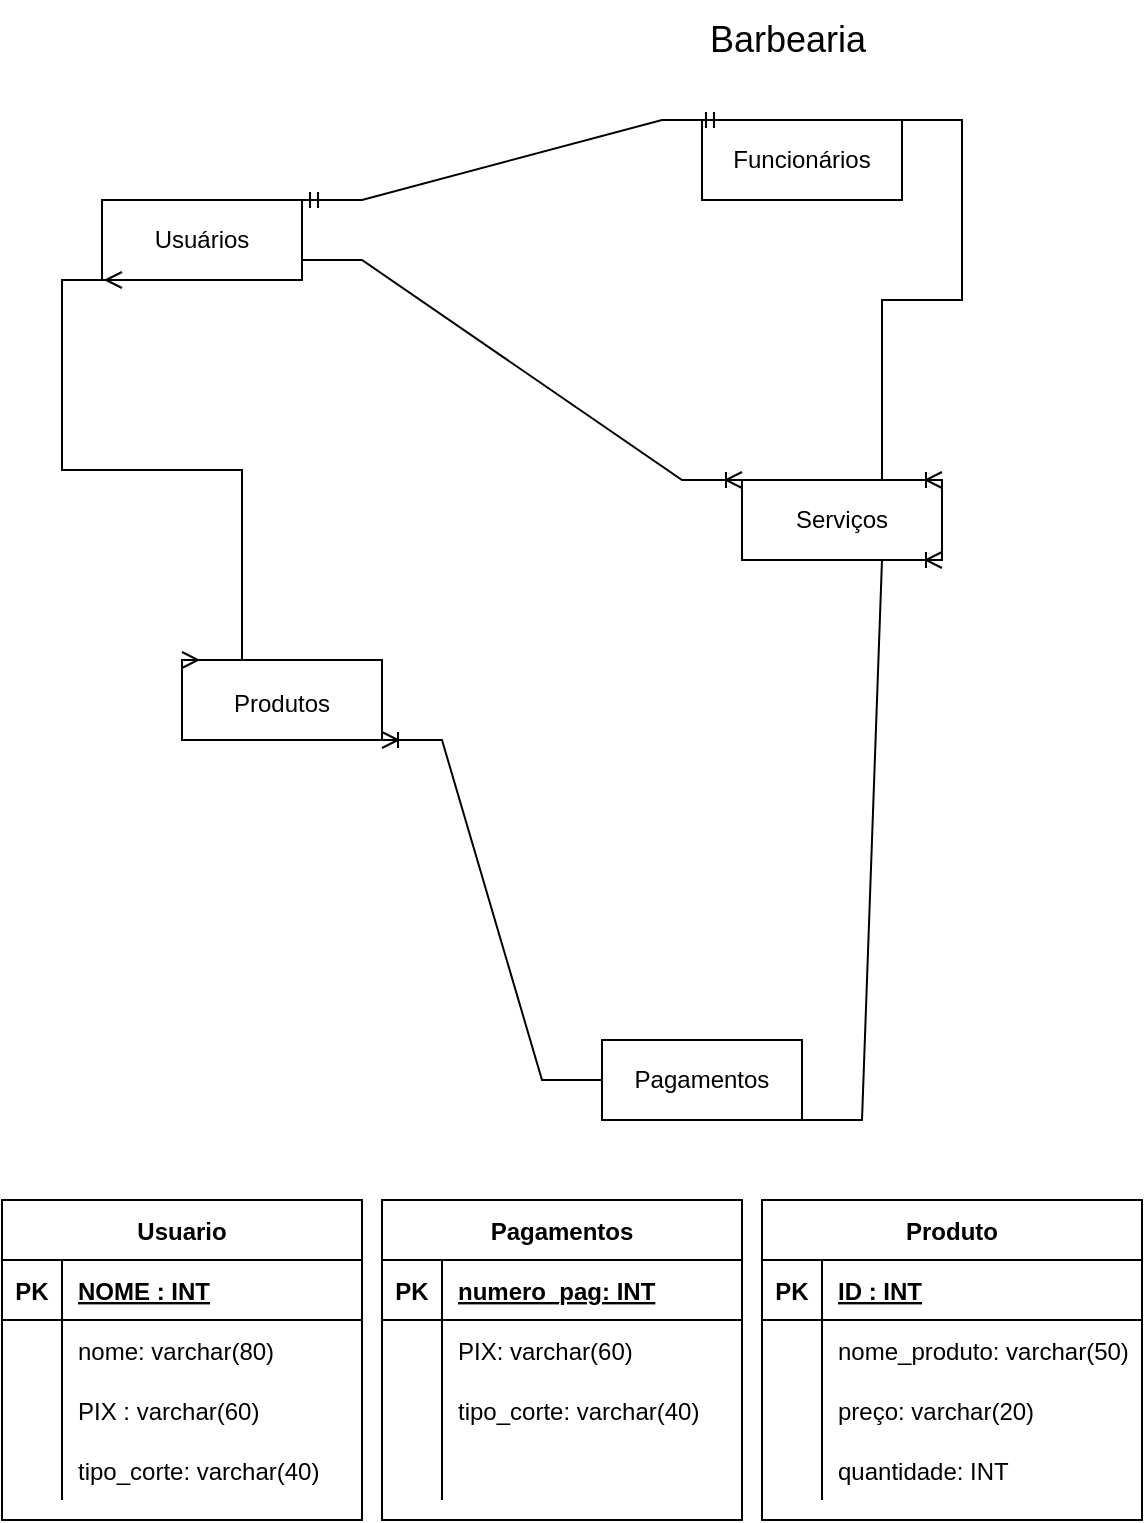 <mxfile version="20.0.2" type="github">
  <diagram id="x8x9bmsnnRa6kI6HwAf0" name="Page-1">
    <mxGraphModel dx="964" dy="456" grid="1" gridSize="10" guides="1" tooltips="1" connect="1" arrows="1" fold="1" page="1" pageScale="1" pageWidth="827" pageHeight="1169" math="0" shadow="0">
      <root>
        <mxCell id="0" />
        <mxCell id="1" parent="0" />
        <mxCell id="w3tEfaVHoSsUK5hhzDYS-1" value="Usuários&lt;br&gt;" style="whiteSpace=wrap;html=1;align=center;" vertex="1" parent="1">
          <mxGeometry x="50" y="110" width="100" height="40" as="geometry" />
        </mxCell>
        <mxCell id="w3tEfaVHoSsUK5hhzDYS-5" value="Serviços" style="whiteSpace=wrap;html=1;align=center;" vertex="1" parent="1">
          <mxGeometry x="370" y="250" width="100" height="40" as="geometry" />
        </mxCell>
        <mxCell id="w3tEfaVHoSsUK5hhzDYS-6" value="Pagamentos&lt;br&gt;" style="whiteSpace=wrap;html=1;align=center;" vertex="1" parent="1">
          <mxGeometry x="300" y="530" width="100" height="40" as="geometry" />
        </mxCell>
        <mxCell id="w3tEfaVHoSsUK5hhzDYS-8" value="&lt;font style=&quot;font-size: 18px;&quot;&gt;Barbearia&amp;nbsp;&lt;/font&gt;" style="text;html=1;resizable=0;autosize=1;align=center;verticalAlign=middle;points=[];fillColor=none;strokeColor=none;rounded=0;" vertex="1" parent="1">
          <mxGeometry x="340" y="10" width="110" height="40" as="geometry" />
        </mxCell>
        <mxCell id="w3tEfaVHoSsUK5hhzDYS-11" value="" style="edgeStyle=entityRelationEdgeStyle;fontSize=12;html=1;endArrow=ERoneToMany;rounded=0;entryX=0;entryY=0;entryDx=0;entryDy=0;exitX=1;exitY=0.75;exitDx=0;exitDy=0;" edge="1" parent="1" source="w3tEfaVHoSsUK5hhzDYS-1" target="w3tEfaVHoSsUK5hhzDYS-5">
          <mxGeometry width="100" height="100" relative="1" as="geometry">
            <mxPoint x="430" y="200" as="sourcePoint" />
            <mxPoint x="470" y="310" as="targetPoint" />
          </mxGeometry>
        </mxCell>
        <mxCell id="w3tEfaVHoSsUK5hhzDYS-12" value="" style="edgeStyle=entityRelationEdgeStyle;fontSize=12;html=1;endArrow=ERoneToMany;rounded=0;entryX=1;entryY=1;entryDx=0;entryDy=0;exitX=1;exitY=1;exitDx=0;exitDy=0;" edge="1" parent="1" source="w3tEfaVHoSsUK5hhzDYS-6" target="w3tEfaVHoSsUK5hhzDYS-5">
          <mxGeometry width="100" height="100" relative="1" as="geometry">
            <mxPoint x="370" y="410" as="sourcePoint" />
            <mxPoint x="470" y="310" as="targetPoint" />
          </mxGeometry>
        </mxCell>
        <mxCell id="w3tEfaVHoSsUK5hhzDYS-13" value="&lt;font style=&quot;font-size: 12px;&quot;&gt;Produtos&lt;/font&gt;" style="whiteSpace=wrap;html=1;align=center;fontSize=18;" vertex="1" parent="1">
          <mxGeometry x="90" y="340" width="100" height="40" as="geometry" />
        </mxCell>
        <mxCell id="w3tEfaVHoSsUK5hhzDYS-16" value="" style="edgeStyle=entityRelationEdgeStyle;fontSize=12;html=1;endArrow=ERmany;startArrow=ERmany;rounded=0;exitX=0;exitY=0;exitDx=0;exitDy=0;" edge="1" parent="1" source="w3tEfaVHoSsUK5hhzDYS-13">
          <mxGeometry width="100" height="100" relative="1" as="geometry">
            <mxPoint x="210" y="220" as="sourcePoint" />
            <mxPoint x="60" y="150" as="targetPoint" />
          </mxGeometry>
        </mxCell>
        <mxCell id="w3tEfaVHoSsUK5hhzDYS-17" value="" style="edgeStyle=entityRelationEdgeStyle;fontSize=12;html=1;endArrow=ERoneToMany;rounded=0;exitX=0;exitY=0.5;exitDx=0;exitDy=0;entryX=1;entryY=1;entryDx=0;entryDy=0;" edge="1" parent="1" source="w3tEfaVHoSsUK5hhzDYS-6" target="w3tEfaVHoSsUK5hhzDYS-13">
          <mxGeometry width="100" height="100" relative="1" as="geometry">
            <mxPoint x="120" y="360" as="sourcePoint" />
            <mxPoint x="310" y="290" as="targetPoint" />
          </mxGeometry>
        </mxCell>
        <mxCell id="w3tEfaVHoSsUK5hhzDYS-19" value="Funcionários" style="whiteSpace=wrap;html=1;align=center;fontSize=12;" vertex="1" parent="1">
          <mxGeometry x="350" y="70" width="100" height="40" as="geometry" />
        </mxCell>
        <mxCell id="w3tEfaVHoSsUK5hhzDYS-20" value="" style="edgeStyle=entityRelationEdgeStyle;fontSize=12;html=1;endArrow=ERmandOne;startArrow=ERmandOne;rounded=0;exitX=1;exitY=0;exitDx=0;exitDy=0;" edge="1" parent="1" source="w3tEfaVHoSsUK5hhzDYS-1">
          <mxGeometry width="100" height="100" relative="1" as="geometry">
            <mxPoint x="150" y="100" as="sourcePoint" />
            <mxPoint x="360" y="70" as="targetPoint" />
          </mxGeometry>
        </mxCell>
        <mxCell id="w3tEfaVHoSsUK5hhzDYS-21" value="" style="edgeStyle=entityRelationEdgeStyle;fontSize=12;html=1;endArrow=ERoneToMany;rounded=0;entryX=1;entryY=0;entryDx=0;entryDy=0;exitX=1;exitY=0;exitDx=0;exitDy=0;" edge="1" parent="1" source="w3tEfaVHoSsUK5hhzDYS-19" target="w3tEfaVHoSsUK5hhzDYS-5">
          <mxGeometry width="100" height="100" relative="1" as="geometry">
            <mxPoint x="460" y="110" as="sourcePoint" />
            <mxPoint x="540" y="10" as="targetPoint" />
          </mxGeometry>
        </mxCell>
        <mxCell id="w3tEfaVHoSsUK5hhzDYS-22" value="Usuario" style="shape=table;startSize=30;container=1;collapsible=1;childLayout=tableLayout;fixedRows=1;rowLines=0;fontStyle=1;align=center;resizeLast=1;fontSize=12;" vertex="1" parent="1">
          <mxGeometry y="610" width="180" height="160" as="geometry" />
        </mxCell>
        <mxCell id="w3tEfaVHoSsUK5hhzDYS-23" value="" style="shape=tableRow;horizontal=0;startSize=0;swimlaneHead=0;swimlaneBody=0;fillColor=none;collapsible=0;dropTarget=0;points=[[0,0.5],[1,0.5]];portConstraint=eastwest;top=0;left=0;right=0;bottom=1;fontSize=12;" vertex="1" parent="w3tEfaVHoSsUK5hhzDYS-22">
          <mxGeometry y="30" width="180" height="30" as="geometry" />
        </mxCell>
        <mxCell id="w3tEfaVHoSsUK5hhzDYS-24" value="PK" style="shape=partialRectangle;connectable=0;fillColor=none;top=0;left=0;bottom=0;right=0;fontStyle=1;overflow=hidden;fontSize=12;" vertex="1" parent="w3tEfaVHoSsUK5hhzDYS-23">
          <mxGeometry width="30" height="30" as="geometry">
            <mxRectangle width="30" height="30" as="alternateBounds" />
          </mxGeometry>
        </mxCell>
        <mxCell id="w3tEfaVHoSsUK5hhzDYS-25" value="NOME : INT" style="shape=partialRectangle;connectable=0;fillColor=none;top=0;left=0;bottom=0;right=0;align=left;spacingLeft=6;fontStyle=5;overflow=hidden;fontSize=12;" vertex="1" parent="w3tEfaVHoSsUK5hhzDYS-23">
          <mxGeometry x="30" width="150" height="30" as="geometry">
            <mxRectangle width="150" height="30" as="alternateBounds" />
          </mxGeometry>
        </mxCell>
        <mxCell id="w3tEfaVHoSsUK5hhzDYS-26" value="" style="shape=tableRow;horizontal=0;startSize=0;swimlaneHead=0;swimlaneBody=0;fillColor=none;collapsible=0;dropTarget=0;points=[[0,0.5],[1,0.5]];portConstraint=eastwest;top=0;left=0;right=0;bottom=0;fontSize=12;" vertex="1" parent="w3tEfaVHoSsUK5hhzDYS-22">
          <mxGeometry y="60" width="180" height="30" as="geometry" />
        </mxCell>
        <mxCell id="w3tEfaVHoSsUK5hhzDYS-27" value="" style="shape=partialRectangle;connectable=0;fillColor=none;top=0;left=0;bottom=0;right=0;editable=1;overflow=hidden;fontSize=12;" vertex="1" parent="w3tEfaVHoSsUK5hhzDYS-26">
          <mxGeometry width="30" height="30" as="geometry">
            <mxRectangle width="30" height="30" as="alternateBounds" />
          </mxGeometry>
        </mxCell>
        <mxCell id="w3tEfaVHoSsUK5hhzDYS-28" value="nome: varchar(80)" style="shape=partialRectangle;connectable=0;fillColor=none;top=0;left=0;bottom=0;right=0;align=left;spacingLeft=6;overflow=hidden;fontSize=12;" vertex="1" parent="w3tEfaVHoSsUK5hhzDYS-26">
          <mxGeometry x="30" width="150" height="30" as="geometry">
            <mxRectangle width="150" height="30" as="alternateBounds" />
          </mxGeometry>
        </mxCell>
        <mxCell id="w3tEfaVHoSsUK5hhzDYS-29" value="" style="shape=tableRow;horizontal=0;startSize=0;swimlaneHead=0;swimlaneBody=0;fillColor=none;collapsible=0;dropTarget=0;points=[[0,0.5],[1,0.5]];portConstraint=eastwest;top=0;left=0;right=0;bottom=0;fontSize=12;" vertex="1" parent="w3tEfaVHoSsUK5hhzDYS-22">
          <mxGeometry y="90" width="180" height="30" as="geometry" />
        </mxCell>
        <mxCell id="w3tEfaVHoSsUK5hhzDYS-30" value="" style="shape=partialRectangle;connectable=0;fillColor=none;top=0;left=0;bottom=0;right=0;editable=1;overflow=hidden;fontSize=12;" vertex="1" parent="w3tEfaVHoSsUK5hhzDYS-29">
          <mxGeometry width="30" height="30" as="geometry">
            <mxRectangle width="30" height="30" as="alternateBounds" />
          </mxGeometry>
        </mxCell>
        <mxCell id="w3tEfaVHoSsUK5hhzDYS-31" value="PIX : varchar(60)" style="shape=partialRectangle;connectable=0;fillColor=none;top=0;left=0;bottom=0;right=0;align=left;spacingLeft=6;overflow=hidden;fontSize=12;" vertex="1" parent="w3tEfaVHoSsUK5hhzDYS-29">
          <mxGeometry x="30" width="150" height="30" as="geometry">
            <mxRectangle width="150" height="30" as="alternateBounds" />
          </mxGeometry>
        </mxCell>
        <mxCell id="w3tEfaVHoSsUK5hhzDYS-32" value="" style="shape=tableRow;horizontal=0;startSize=0;swimlaneHead=0;swimlaneBody=0;fillColor=none;collapsible=0;dropTarget=0;points=[[0,0.5],[1,0.5]];portConstraint=eastwest;top=0;left=0;right=0;bottom=0;fontSize=12;" vertex="1" parent="w3tEfaVHoSsUK5hhzDYS-22">
          <mxGeometry y="120" width="180" height="30" as="geometry" />
        </mxCell>
        <mxCell id="w3tEfaVHoSsUK5hhzDYS-33" value="" style="shape=partialRectangle;connectable=0;fillColor=none;top=0;left=0;bottom=0;right=0;editable=1;overflow=hidden;fontSize=12;" vertex="1" parent="w3tEfaVHoSsUK5hhzDYS-32">
          <mxGeometry width="30" height="30" as="geometry">
            <mxRectangle width="30" height="30" as="alternateBounds" />
          </mxGeometry>
        </mxCell>
        <mxCell id="w3tEfaVHoSsUK5hhzDYS-34" value="tipo_corte: varchar(40)" style="shape=partialRectangle;connectable=0;fillColor=none;top=0;left=0;bottom=0;right=0;align=left;spacingLeft=6;overflow=hidden;fontSize=12;" vertex="1" parent="w3tEfaVHoSsUK5hhzDYS-32">
          <mxGeometry x="30" width="150" height="30" as="geometry">
            <mxRectangle width="150" height="30" as="alternateBounds" />
          </mxGeometry>
        </mxCell>
        <mxCell id="w3tEfaVHoSsUK5hhzDYS-39" value="Pagamentos" style="shape=table;startSize=30;container=1;collapsible=1;childLayout=tableLayout;fixedRows=1;rowLines=0;fontStyle=1;align=center;resizeLast=1;fontSize=12;" vertex="1" parent="1">
          <mxGeometry x="190" y="610" width="180" height="160" as="geometry" />
        </mxCell>
        <mxCell id="w3tEfaVHoSsUK5hhzDYS-40" value="" style="shape=tableRow;horizontal=0;startSize=0;swimlaneHead=0;swimlaneBody=0;fillColor=none;collapsible=0;dropTarget=0;points=[[0,0.5],[1,0.5]];portConstraint=eastwest;top=0;left=0;right=0;bottom=1;fontSize=12;" vertex="1" parent="w3tEfaVHoSsUK5hhzDYS-39">
          <mxGeometry y="30" width="180" height="30" as="geometry" />
        </mxCell>
        <mxCell id="w3tEfaVHoSsUK5hhzDYS-41" value="PK" style="shape=partialRectangle;connectable=0;fillColor=none;top=0;left=0;bottom=0;right=0;fontStyle=1;overflow=hidden;fontSize=12;" vertex="1" parent="w3tEfaVHoSsUK5hhzDYS-40">
          <mxGeometry width="30" height="30" as="geometry">
            <mxRectangle width="30" height="30" as="alternateBounds" />
          </mxGeometry>
        </mxCell>
        <mxCell id="w3tEfaVHoSsUK5hhzDYS-42" value="numero_pag: INT" style="shape=partialRectangle;connectable=0;fillColor=none;top=0;left=0;bottom=0;right=0;align=left;spacingLeft=6;fontStyle=5;overflow=hidden;fontSize=12;" vertex="1" parent="w3tEfaVHoSsUK5hhzDYS-40">
          <mxGeometry x="30" width="150" height="30" as="geometry">
            <mxRectangle width="150" height="30" as="alternateBounds" />
          </mxGeometry>
        </mxCell>
        <mxCell id="w3tEfaVHoSsUK5hhzDYS-43" value="" style="shape=tableRow;horizontal=0;startSize=0;swimlaneHead=0;swimlaneBody=0;fillColor=none;collapsible=0;dropTarget=0;points=[[0,0.5],[1,0.5]];portConstraint=eastwest;top=0;left=0;right=0;bottom=0;fontSize=12;" vertex="1" parent="w3tEfaVHoSsUK5hhzDYS-39">
          <mxGeometry y="60" width="180" height="30" as="geometry" />
        </mxCell>
        <mxCell id="w3tEfaVHoSsUK5hhzDYS-44" value="" style="shape=partialRectangle;connectable=0;fillColor=none;top=0;left=0;bottom=0;right=0;editable=1;overflow=hidden;fontSize=12;" vertex="1" parent="w3tEfaVHoSsUK5hhzDYS-43">
          <mxGeometry width="30" height="30" as="geometry">
            <mxRectangle width="30" height="30" as="alternateBounds" />
          </mxGeometry>
        </mxCell>
        <mxCell id="w3tEfaVHoSsUK5hhzDYS-45" value="PIX: varchar(60)" style="shape=partialRectangle;connectable=0;fillColor=none;top=0;left=0;bottom=0;right=0;align=left;spacingLeft=6;overflow=hidden;fontSize=12;" vertex="1" parent="w3tEfaVHoSsUK5hhzDYS-43">
          <mxGeometry x="30" width="150" height="30" as="geometry">
            <mxRectangle width="150" height="30" as="alternateBounds" />
          </mxGeometry>
        </mxCell>
        <mxCell id="w3tEfaVHoSsUK5hhzDYS-46" value="" style="shape=tableRow;horizontal=0;startSize=0;swimlaneHead=0;swimlaneBody=0;fillColor=none;collapsible=0;dropTarget=0;points=[[0,0.5],[1,0.5]];portConstraint=eastwest;top=0;left=0;right=0;bottom=0;fontSize=12;" vertex="1" parent="w3tEfaVHoSsUK5hhzDYS-39">
          <mxGeometry y="90" width="180" height="30" as="geometry" />
        </mxCell>
        <mxCell id="w3tEfaVHoSsUK5hhzDYS-47" value="" style="shape=partialRectangle;connectable=0;fillColor=none;top=0;left=0;bottom=0;right=0;editable=1;overflow=hidden;fontSize=12;" vertex="1" parent="w3tEfaVHoSsUK5hhzDYS-46">
          <mxGeometry width="30" height="30" as="geometry">
            <mxRectangle width="30" height="30" as="alternateBounds" />
          </mxGeometry>
        </mxCell>
        <mxCell id="w3tEfaVHoSsUK5hhzDYS-48" value="tipo_corte: varchar(40)" style="shape=partialRectangle;connectable=0;fillColor=none;top=0;left=0;bottom=0;right=0;align=left;spacingLeft=6;overflow=hidden;fontSize=12;" vertex="1" parent="w3tEfaVHoSsUK5hhzDYS-46">
          <mxGeometry x="30" width="150" height="30" as="geometry">
            <mxRectangle width="150" height="30" as="alternateBounds" />
          </mxGeometry>
        </mxCell>
        <mxCell id="w3tEfaVHoSsUK5hhzDYS-49" value="" style="shape=tableRow;horizontal=0;startSize=0;swimlaneHead=0;swimlaneBody=0;fillColor=none;collapsible=0;dropTarget=0;points=[[0,0.5],[1,0.5]];portConstraint=eastwest;top=0;left=0;right=0;bottom=0;fontSize=12;" vertex="1" parent="w3tEfaVHoSsUK5hhzDYS-39">
          <mxGeometry y="120" width="180" height="30" as="geometry" />
        </mxCell>
        <mxCell id="w3tEfaVHoSsUK5hhzDYS-50" value="" style="shape=partialRectangle;connectable=0;fillColor=none;top=0;left=0;bottom=0;right=0;editable=1;overflow=hidden;fontSize=12;" vertex="1" parent="w3tEfaVHoSsUK5hhzDYS-49">
          <mxGeometry width="30" height="30" as="geometry">
            <mxRectangle width="30" height="30" as="alternateBounds" />
          </mxGeometry>
        </mxCell>
        <mxCell id="w3tEfaVHoSsUK5hhzDYS-51" value="" style="shape=partialRectangle;connectable=0;fillColor=none;top=0;left=0;bottom=0;right=0;align=left;spacingLeft=6;overflow=hidden;fontSize=12;" vertex="1" parent="w3tEfaVHoSsUK5hhzDYS-49">
          <mxGeometry x="30" width="150" height="30" as="geometry">
            <mxRectangle width="150" height="30" as="alternateBounds" />
          </mxGeometry>
        </mxCell>
        <mxCell id="w3tEfaVHoSsUK5hhzDYS-52" value="Produto" style="shape=table;startSize=30;container=1;collapsible=1;childLayout=tableLayout;fixedRows=1;rowLines=0;fontStyle=1;align=center;resizeLast=1;fontSize=12;" vertex="1" parent="1">
          <mxGeometry x="380" y="610" width="190" height="160" as="geometry" />
        </mxCell>
        <mxCell id="w3tEfaVHoSsUK5hhzDYS-53" value="" style="shape=tableRow;horizontal=0;startSize=0;swimlaneHead=0;swimlaneBody=0;fillColor=none;collapsible=0;dropTarget=0;points=[[0,0.5],[1,0.5]];portConstraint=eastwest;top=0;left=0;right=0;bottom=1;fontSize=12;" vertex="1" parent="w3tEfaVHoSsUK5hhzDYS-52">
          <mxGeometry y="30" width="190" height="30" as="geometry" />
        </mxCell>
        <mxCell id="w3tEfaVHoSsUK5hhzDYS-54" value="PK" style="shape=partialRectangle;connectable=0;fillColor=none;top=0;left=0;bottom=0;right=0;fontStyle=1;overflow=hidden;fontSize=12;" vertex="1" parent="w3tEfaVHoSsUK5hhzDYS-53">
          <mxGeometry width="30" height="30" as="geometry">
            <mxRectangle width="30" height="30" as="alternateBounds" />
          </mxGeometry>
        </mxCell>
        <mxCell id="w3tEfaVHoSsUK5hhzDYS-55" value="ID : INT" style="shape=partialRectangle;connectable=0;fillColor=none;top=0;left=0;bottom=0;right=0;align=left;spacingLeft=6;fontStyle=5;overflow=hidden;fontSize=12;" vertex="1" parent="w3tEfaVHoSsUK5hhzDYS-53">
          <mxGeometry x="30" width="160" height="30" as="geometry">
            <mxRectangle width="160" height="30" as="alternateBounds" />
          </mxGeometry>
        </mxCell>
        <mxCell id="w3tEfaVHoSsUK5hhzDYS-56" value="" style="shape=tableRow;horizontal=0;startSize=0;swimlaneHead=0;swimlaneBody=0;fillColor=none;collapsible=0;dropTarget=0;points=[[0,0.5],[1,0.5]];portConstraint=eastwest;top=0;left=0;right=0;bottom=0;fontSize=12;" vertex="1" parent="w3tEfaVHoSsUK5hhzDYS-52">
          <mxGeometry y="60" width="190" height="30" as="geometry" />
        </mxCell>
        <mxCell id="w3tEfaVHoSsUK5hhzDYS-57" value="" style="shape=partialRectangle;connectable=0;fillColor=none;top=0;left=0;bottom=0;right=0;editable=1;overflow=hidden;fontSize=12;" vertex="1" parent="w3tEfaVHoSsUK5hhzDYS-56">
          <mxGeometry width="30" height="30" as="geometry">
            <mxRectangle width="30" height="30" as="alternateBounds" />
          </mxGeometry>
        </mxCell>
        <mxCell id="w3tEfaVHoSsUK5hhzDYS-58" value="nome_produto: varchar(50)" style="shape=partialRectangle;connectable=0;fillColor=none;top=0;left=0;bottom=0;right=0;align=left;spacingLeft=6;overflow=hidden;fontSize=12;" vertex="1" parent="w3tEfaVHoSsUK5hhzDYS-56">
          <mxGeometry x="30" width="160" height="30" as="geometry">
            <mxRectangle width="160" height="30" as="alternateBounds" />
          </mxGeometry>
        </mxCell>
        <mxCell id="w3tEfaVHoSsUK5hhzDYS-59" value="" style="shape=tableRow;horizontal=0;startSize=0;swimlaneHead=0;swimlaneBody=0;fillColor=none;collapsible=0;dropTarget=0;points=[[0,0.5],[1,0.5]];portConstraint=eastwest;top=0;left=0;right=0;bottom=0;fontSize=12;" vertex="1" parent="w3tEfaVHoSsUK5hhzDYS-52">
          <mxGeometry y="90" width="190" height="30" as="geometry" />
        </mxCell>
        <mxCell id="w3tEfaVHoSsUK5hhzDYS-60" value="" style="shape=partialRectangle;connectable=0;fillColor=none;top=0;left=0;bottom=0;right=0;editable=1;overflow=hidden;fontSize=12;" vertex="1" parent="w3tEfaVHoSsUK5hhzDYS-59">
          <mxGeometry width="30" height="30" as="geometry">
            <mxRectangle width="30" height="30" as="alternateBounds" />
          </mxGeometry>
        </mxCell>
        <mxCell id="w3tEfaVHoSsUK5hhzDYS-61" value="preço: varchar(20)" style="shape=partialRectangle;connectable=0;fillColor=none;top=0;left=0;bottom=0;right=0;align=left;spacingLeft=6;overflow=hidden;fontSize=12;" vertex="1" parent="w3tEfaVHoSsUK5hhzDYS-59">
          <mxGeometry x="30" width="160" height="30" as="geometry">
            <mxRectangle width="160" height="30" as="alternateBounds" />
          </mxGeometry>
        </mxCell>
        <mxCell id="w3tEfaVHoSsUK5hhzDYS-62" value="" style="shape=tableRow;horizontal=0;startSize=0;swimlaneHead=0;swimlaneBody=0;fillColor=none;collapsible=0;dropTarget=0;points=[[0,0.5],[1,0.5]];portConstraint=eastwest;top=0;left=0;right=0;bottom=0;fontSize=12;" vertex="1" parent="w3tEfaVHoSsUK5hhzDYS-52">
          <mxGeometry y="120" width="190" height="30" as="geometry" />
        </mxCell>
        <mxCell id="w3tEfaVHoSsUK5hhzDYS-63" value="" style="shape=partialRectangle;connectable=0;fillColor=none;top=0;left=0;bottom=0;right=0;editable=1;overflow=hidden;fontSize=12;" vertex="1" parent="w3tEfaVHoSsUK5hhzDYS-62">
          <mxGeometry width="30" height="30" as="geometry">
            <mxRectangle width="30" height="30" as="alternateBounds" />
          </mxGeometry>
        </mxCell>
        <mxCell id="w3tEfaVHoSsUK5hhzDYS-64" value="quantidade: INT" style="shape=partialRectangle;connectable=0;fillColor=none;top=0;left=0;bottom=0;right=0;align=left;spacingLeft=6;overflow=hidden;fontSize=12;" vertex="1" parent="w3tEfaVHoSsUK5hhzDYS-62">
          <mxGeometry x="30" width="160" height="30" as="geometry">
            <mxRectangle width="160" height="30" as="alternateBounds" />
          </mxGeometry>
        </mxCell>
      </root>
    </mxGraphModel>
  </diagram>
</mxfile>

